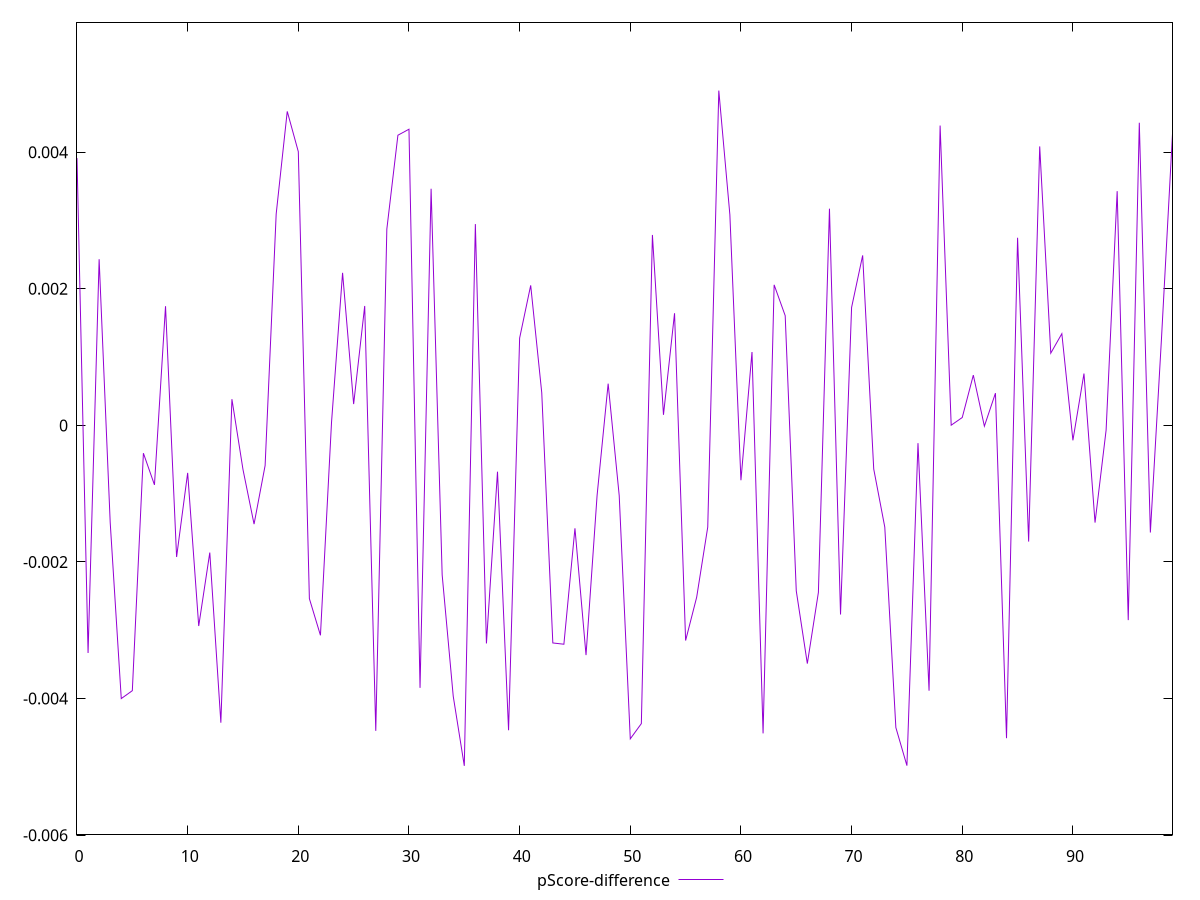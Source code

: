 reset

$pScoreDifference <<EOF
0 0.003914508600607047
1 -0.0033324200583583208
2 0.002433748074372688
3 -0.001420301872485763
4 -0.0040001229710123765
5 -0.0038840912901098035
6 -0.00040664915798271917
7 -0.0008705264607593577
8 0.0017458226014107625
9 -0.0019266120117601426
10 -0.0006951093354387039
11 -0.002937239095566979
12 -0.0018620430795383003
13 -0.004353640481157384
14 0.00038398734437750104
15 -0.00064584091822939
16 -0.0014452476033928185
17 -0.0005874904463255559
18 0.0030962852526729145
19 0.004598529857769873
20 0.004008665003047196
21 -0.002536422310797426
22 -0.003073613514265716
23 0.00004278341745889147
24 0.002234667106578603
25 0.0003127653282759546
26 0.0017490342111091683
27 -0.004472468043302036
28 0.0028750000418237276
29 0.004249495126754432
30 0.004337422379305345
31 -0.00384352819517475
32 0.0034655004799638567
33 -0.0021893003418698154
34 -0.003965570074306535
35 -0.004985080500460759
36 0.002948669594506126
37 -0.0031930956680238376
38 -0.0006779714002331794
39 -0.004464144221183797
40 0.0012784153646396845
41 0.002050878272857548
42 0.00047732942846423487
43 -0.0031855333026798993
44 -0.003204162461568294
45 -0.0015062835048147427
46 -0.0033629011532713138
47 -0.0010255016720057686
48 0.0006111616591404356
49 -0.001028814336335615
50 -0.004589709111325613
51 -0.004366601123409475
52 0.0027893007587157514
53 0.00015534486267410053
54 0.0016427296672485436
55 -0.003149973986472987
56 -0.0025154776422781078
57 -0.00148913986138699
58 0.004903156421648847
59 0.003084274173619783
60 -0.0008026628261393887
61 0.0010746129745639044
62 -0.004510202172255839
63 0.0020585507482325793
64 0.0016069104886374808
65 -0.002422448677945277
66 -0.003487626752523676
67 -0.0024451421094375814
68 0.003173987295527314
69 -0.002768946111725845
70 0.0017277673822885253
71 0.002489900662153155
72 -0.0006388488432202966
73 -0.0014895913238868186
74 -0.00442424151947074
75 -0.004982053731803049
76 -0.00025998423227957534
77 -0.003884983211880466
78 0.004391229265723218
79 0.000003064014138076665
80 0.0001161483445483169
81 0.0007363826468245183
82 -0.000011285116066184209
83 0.00047244447762118114
84 -0.004580470665172198
85 0.002748077140906524
86 -0.0017010667273907876
87 0.004085784147372928
88 0.0010580229991450363
89 0.001343024229012113
90 -0.0002182278064124521
91 0.0007595202776407017
92 -0.0014230417112105487
93 -0.00006963984736152451
94 0.0034301708331850866
95 -0.0028513517470102334
96 0.004431789253486418
97 -0.0015686442873363848
98 0.0012589090163293015
99 0.00426923297132753
EOF

set key outside below
set xrange [0:99]
set yrange [-0.005985080500460759:0.005903156421648847]
set trange [-0.005985080500460759:0.005903156421648847]
set terminal svg size 640, 500 enhanced background rgb 'white'
set output "report_00013_2021-02-09T12-04-24.940Z/first-contentful-paint/samples/pages+cached+noadtech/pScore-difference/values.svg"

plot $pScoreDifference title "pScore-difference" with line

reset
